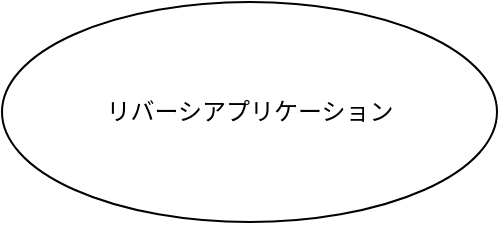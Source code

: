 <mxfile>
    <diagram id="rprSr0glzFBCCF7lDKOt" name="ページ1">
        <mxGraphModel dx="1121" dy="604" grid="1" gridSize="10" guides="1" tooltips="1" connect="1" arrows="1" fold="1" page="1" pageScale="1" pageWidth="1920" pageHeight="1200" background="light-dark(#FFFFFF,#FFFFFF)" math="0" shadow="0">
            <root>
                <mxCell id="0"/>
                <mxCell id="1" parent="0"/>
                <mxCell id="2" value="&lt;font style=&quot;color: light-dark(rgb(0, 0, 0), rgb(0, 0, 0));&quot;&gt;リバーシアプリケーション&lt;/font&gt;" style="ellipse;whiteSpace=wrap;html=1;strokeColor=light-dark(#000000,#000000);fillStyle=solid;fillColor=light-dark(#FFFFFF,#FFFFFF);" parent="1" vertex="1">
                    <mxGeometry x="836" y="545" width="247.5" height="110" as="geometry"/>
                </mxCell>
            </root>
        </mxGraphModel>
    </diagram>
</mxfile>